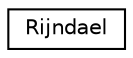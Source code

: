 digraph "Graphical Class Hierarchy"
{
 // LATEX_PDF_SIZE
  edge [fontname="Helvetica",fontsize="10",labelfontname="Helvetica",labelfontsize="10"];
  node [fontname="Helvetica",fontsize="10",shape=record];
  rankdir="LR";
  Node0 [label="Rijndael",height=0.2,width=0.4,color="black", fillcolor="white", style="filled",URL="$classRijndael.html",tooltip=" "];
}
